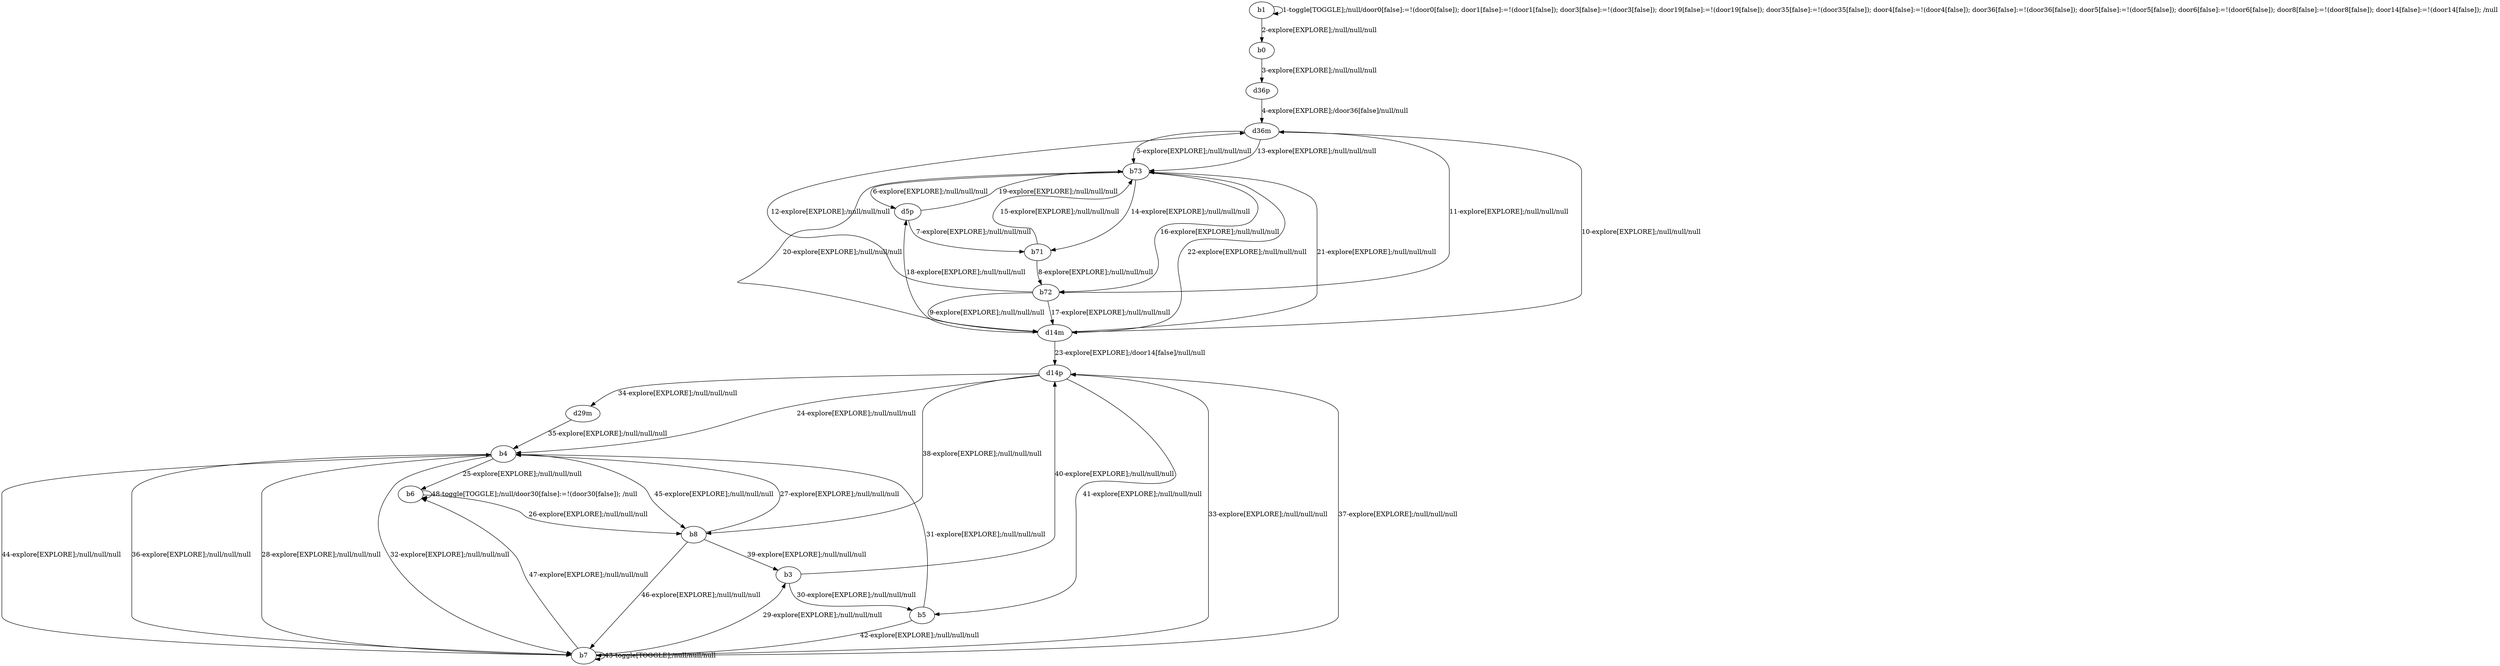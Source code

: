 # Total number of goals covered by this test: 6
# b3 --> d14p
# b4 --> b8
# b8 --> b4
# b6 --> b8
# b5 --> b4
# b7 --> d14p

digraph g {
"b1" -> "b1" [label = "1-toggle[TOGGLE];/null/door0[false]:=!(door0[false]); door1[false]:=!(door1[false]); door3[false]:=!(door3[false]); door19[false]:=!(door19[false]); door35[false]:=!(door35[false]); door4[false]:=!(door4[false]); door36[false]:=!(door36[false]); door5[false]:=!(door5[false]); door6[false]:=!(door6[false]); door8[false]:=!(door8[false]); door14[false]:=!(door14[false]); /null"];
"b1" -> "b0" [label = "2-explore[EXPLORE];/null/null/null"];
"b0" -> "d36p" [label = "3-explore[EXPLORE];/null/null/null"];
"d36p" -> "d36m" [label = "4-explore[EXPLORE];/door36[false]/null/null"];
"d36m" -> "b73" [label = "5-explore[EXPLORE];/null/null/null"];
"b73" -> "d5p" [label = "6-explore[EXPLORE];/null/null/null"];
"d5p" -> "b71" [label = "7-explore[EXPLORE];/null/null/null"];
"b71" -> "b72" [label = "8-explore[EXPLORE];/null/null/null"];
"b72" -> "d14m" [label = "9-explore[EXPLORE];/null/null/null"];
"d14m" -> "d36m" [label = "10-explore[EXPLORE];/null/null/null"];
"d36m" -> "b72" [label = "11-explore[EXPLORE];/null/null/null"];
"b72" -> "d36m" [label = "12-explore[EXPLORE];/null/null/null"];
"d36m" -> "b73" [label = "13-explore[EXPLORE];/null/null/null"];
"b73" -> "b71" [label = "14-explore[EXPLORE];/null/null/null"];
"b71" -> "b73" [label = "15-explore[EXPLORE];/null/null/null"];
"b73" -> "b72" [label = "16-explore[EXPLORE];/null/null/null"];
"b72" -> "d14m" [label = "17-explore[EXPLORE];/null/null/null"];
"d14m" -> "d5p" [label = "18-explore[EXPLORE];/null/null/null"];
"d5p" -> "b73" [label = "19-explore[EXPLORE];/null/null/null"];
"b73" -> "d14m" [label = "20-explore[EXPLORE];/null/null/null"];
"d14m" -> "b73" [label = "21-explore[EXPLORE];/null/null/null"];
"b73" -> "d14m" [label = "22-explore[EXPLORE];/null/null/null"];
"d14m" -> "d14p" [label = "23-explore[EXPLORE];/door14[false]/null/null"];
"d14p" -> "b4" [label = "24-explore[EXPLORE];/null/null/null"];
"b4" -> "b6" [label = "25-explore[EXPLORE];/null/null/null"];
"b6" -> "b8" [label = "26-explore[EXPLORE];/null/null/null"];
"b8" -> "b4" [label = "27-explore[EXPLORE];/null/null/null"];
"b4" -> "b7" [label = "28-explore[EXPLORE];/null/null/null"];
"b7" -> "b3" [label = "29-explore[EXPLORE];/null/null/null"];
"b3" -> "b5" [label = "30-explore[EXPLORE];/null/null/null"];
"b5" -> "b4" [label = "31-explore[EXPLORE];/null/null/null"];
"b4" -> "b7" [label = "32-explore[EXPLORE];/null/null/null"];
"b7" -> "d14p" [label = "33-explore[EXPLORE];/null/null/null"];
"d14p" -> "d29m" [label = "34-explore[EXPLORE];/null/null/null"];
"d29m" -> "b4" [label = "35-explore[EXPLORE];/null/null/null"];
"b4" -> "b7" [label = "36-explore[EXPLORE];/null/null/null"];
"b7" -> "d14p" [label = "37-explore[EXPLORE];/null/null/null"];
"d14p" -> "b8" [label = "38-explore[EXPLORE];/null/null/null"];
"b8" -> "b3" [label = "39-explore[EXPLORE];/null/null/null"];
"b3" -> "d14p" [label = "40-explore[EXPLORE];/null/null/null"];
"d14p" -> "b5" [label = "41-explore[EXPLORE];/null/null/null"];
"b5" -> "b7" [label = "42-explore[EXPLORE];/null/null/null"];
"b7" -> "b7" [label = "43-toggle[TOGGLE];/null/null/null"];
"b7" -> "b4" [label = "44-explore[EXPLORE];/null/null/null"];
"b4" -> "b8" [label = "45-explore[EXPLORE];/null/null/null"];
"b8" -> "b7" [label = "46-explore[EXPLORE];/null/null/null"];
"b7" -> "b6" [label = "47-explore[EXPLORE];/null/null/null"];
"b6" -> "b6" [label = "48-toggle[TOGGLE];/null/door30[false]:=!(door30[false]); /null"];
}
